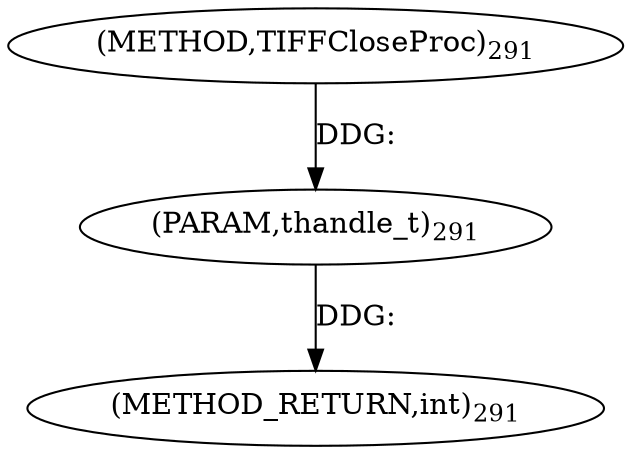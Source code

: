 digraph "TIFFCloseProc" {  
"8320" [label = <(METHOD,TIFFCloseProc)<SUB>291</SUB>> ]
"8322" [label = <(METHOD_RETURN,int)<SUB>291</SUB>> ]
"8321" [label = <(PARAM,thandle_t)<SUB>291</SUB>> ]
  "8321" -> "8322"  [ label = "DDG: "] 
  "8320" -> "8321"  [ label = "DDG: "] 
}
